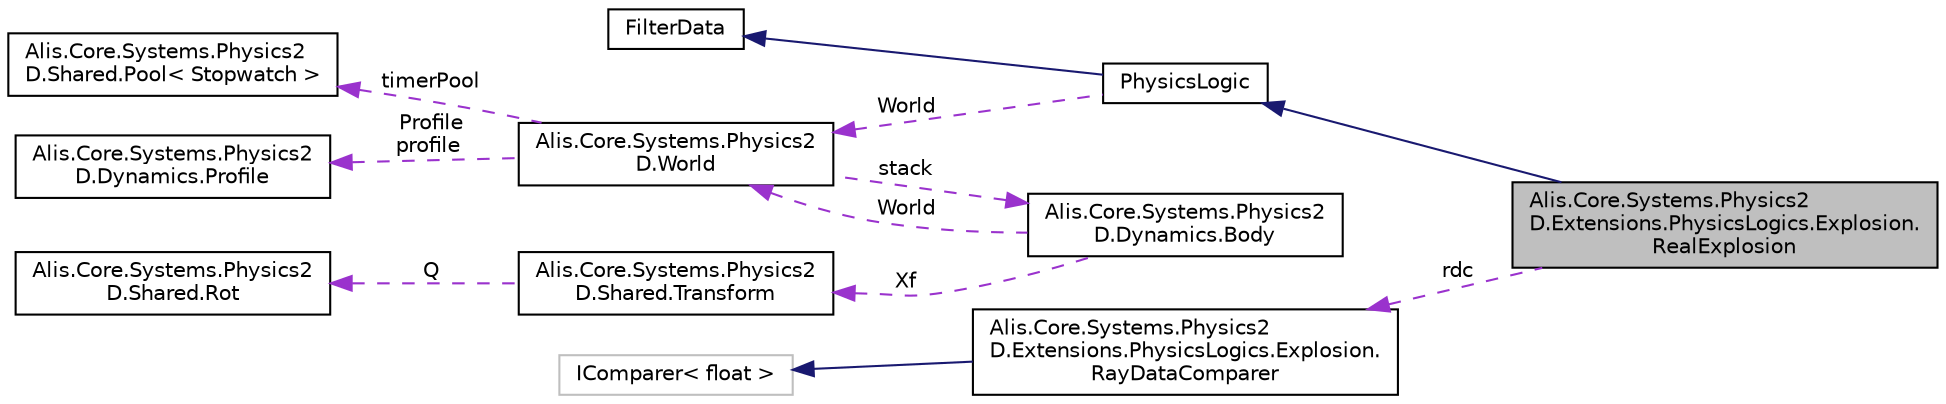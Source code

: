 digraph "Alis.Core.Systems.Physics2D.Extensions.PhysicsLogics.Explosion.RealExplosion"
{
 // LATEX_PDF_SIZE
  edge [fontname="Helvetica",fontsize="10",labelfontname="Helvetica",labelfontsize="10"];
  node [fontname="Helvetica",fontsize="10",shape=record];
  rankdir="LR";
  Node1 [label="Alis.Core.Systems.Physics2\lD.Extensions.PhysicsLogics.Explosion.\lRealExplosion",height=0.2,width=0.4,color="black", fillcolor="grey75", style="filled", fontcolor="black",tooltip="Creates a realistic explosion based on raycasting. Objects in the open will be affected,..."];
  Node2 -> Node1 [dir="back",color="midnightblue",fontsize="10",style="solid",fontname="Helvetica"];
  Node2 [label="PhysicsLogic",height=0.2,width=0.4,color="black", fillcolor="white", style="filled",URL="$class_alis_1_1_core_1_1_systems_1_1_physics2_d_1_1_extensions_1_1_physics_logics_1_1_physics_logic_base_1_1_physics_logic.html",tooltip="The physics logic class"];
  Node3 -> Node2 [dir="back",color="midnightblue",fontsize="10",style="solid",fontname="Helvetica"];
  Node3 [label="FilterData",height=0.2,width=0.4,color="black", fillcolor="white", style="filled",URL="$class_alis_1_1_core_1_1_systems_1_1_physics2_d_1_1_extensions_1_1_physics_logics_1_1_physics_logic_base_1_1_filter_data.html",tooltip="Contains filter data that can determine whether an object should be processed or not."];
  Node4 -> Node2 [dir="back",color="darkorchid3",fontsize="10",style="dashed",label=" World" ,fontname="Helvetica"];
  Node4 [label="Alis.Core.Systems.Physics2\lD.World",height=0.2,width=0.4,color="black", fillcolor="white", style="filled",URL="$class_alis_1_1_core_1_1_systems_1_1_physics2_d_1_1_world.html",tooltip="The world class manages all physics entities, dynamic simulation, and asynchronous queries."];
  Node5 -> Node4 [dir="back",color="darkorchid3",fontsize="10",style="dashed",label=" stack" ,fontname="Helvetica"];
  Node5 [label="Alis.Core.Systems.Physics2\lD.Dynamics.Body",height=0.2,width=0.4,color="black", fillcolor="white", style="filled",URL="$class_alis_1_1_core_1_1_systems_1_1_physics2_d_1_1_dynamics_1_1_body.html",tooltip="The body class"];
  Node6 -> Node5 [dir="back",color="darkorchid3",fontsize="10",style="dashed",label=" Xf" ,fontname="Helvetica"];
  Node6 [label="Alis.Core.Systems.Physics2\lD.Shared.Transform",height=0.2,width=0.4,color="black", fillcolor="white", style="filled",URL="$struct_alis_1_1_core_1_1_systems_1_1_physics2_d_1_1_shared_1_1_transform.html",tooltip="A transform contains translation and rotation. It is used to represent the position and orientation o..."];
  Node7 -> Node6 [dir="back",color="darkorchid3",fontsize="10",style="dashed",label=" Q" ,fontname="Helvetica"];
  Node7 [label="Alis.Core.Systems.Physics2\lD.Shared.Rot",height=0.2,width=0.4,color="black", fillcolor="white", style="filled",URL="$struct_alis_1_1_core_1_1_systems_1_1_physics2_d_1_1_shared_1_1_rot.html",tooltip="Rotation"];
  Node4 -> Node5 [dir="back",color="darkorchid3",fontsize="10",style="dashed",label=" World" ,fontname="Helvetica"];
  Node8 -> Node4 [dir="back",color="darkorchid3",fontsize="10",style="dashed",label=" Profile\nprofile" ,fontname="Helvetica"];
  Node8 [label="Alis.Core.Systems.Physics2\lD.Dynamics.Profile",height=0.2,width=0.4,color="black", fillcolor="white", style="filled",URL="$struct_alis_1_1_core_1_1_systems_1_1_physics2_d_1_1_dynamics_1_1_profile.html",tooltip="The profile"];
  Node9 -> Node4 [dir="back",color="darkorchid3",fontsize="10",style="dashed",label=" timerPool" ,fontname="Helvetica"];
  Node9 [label="Alis.Core.Systems.Physics2\lD.Shared.Pool\< Stopwatch \>",height=0.2,width=0.4,color="black", fillcolor="white", style="filled",URL="$class_alis_1_1_core_1_1_systems_1_1_physics2_d_1_1_shared_1_1_pool.html",tooltip=" "];
  Node10 -> Node1 [dir="back",color="darkorchid3",fontsize="10",style="dashed",label=" rdc" ,fontname="Helvetica"];
  Node10 [label="Alis.Core.Systems.Physics2\lD.Extensions.PhysicsLogics.Explosion.\lRayDataComparer",height=0.2,width=0.4,color="black", fillcolor="white", style="filled",URL="$class_alis_1_1_core_1_1_systems_1_1_physics2_d_1_1_extensions_1_1_physics_logics_1_1_explosion_1_1_ray_data_comparer.html",tooltip="This is a comparer used for detecting angle difference between rays"];
  Node11 -> Node10 [dir="back",color="midnightblue",fontsize="10",style="solid",fontname="Helvetica"];
  Node11 [label="IComparer\< float \>",height=0.2,width=0.4,color="grey75", fillcolor="white", style="filled",tooltip=" "];
}
